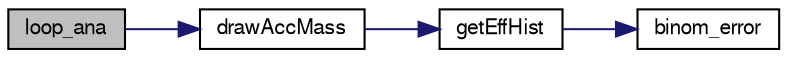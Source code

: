 digraph "loop_ana"
{
  bgcolor="transparent";
  edge [fontname="FreeSans",fontsize="10",labelfontname="FreeSans",labelfontsize="10"];
  node [fontname="FreeSans",fontsize="10",shape=record];
  rankdir="LR";
  Node1 [label="loop_ana",height=0.2,width=0.4,color="black", fillcolor="grey75", style="filled" fontcolor="black"];
  Node1 -> Node2 [color="midnightblue",fontsize="10",style="solid",fontname="FreeSans"];
  Node2 [label="drawAccMass",height=0.2,width=0.4,color="black",URL="$dd/d2a/loop__ana_8C.html#a803639b7a0a3daf890c0b9a57d11ee92"];
  Node2 -> Node3 [color="midnightblue",fontsize="10",style="solid",fontname="FreeSans"];
  Node3 [label="getEffHist",height=0.2,width=0.4,color="black",URL="$d5/de9/E1039Shielding_2ana_8C.html#a68f99920be96fd675894490fd64e9a37"];
  Node3 -> Node4 [color="midnightblue",fontsize="10",style="solid",fontname="FreeSans"];
  Node4 [label="binom_error",height=0.2,width=0.4,color="black",URL="$d5/de9/E1039Shielding_2ana_8C.html#aad19f100cc413c221a6f2604b5e57873"];
}
